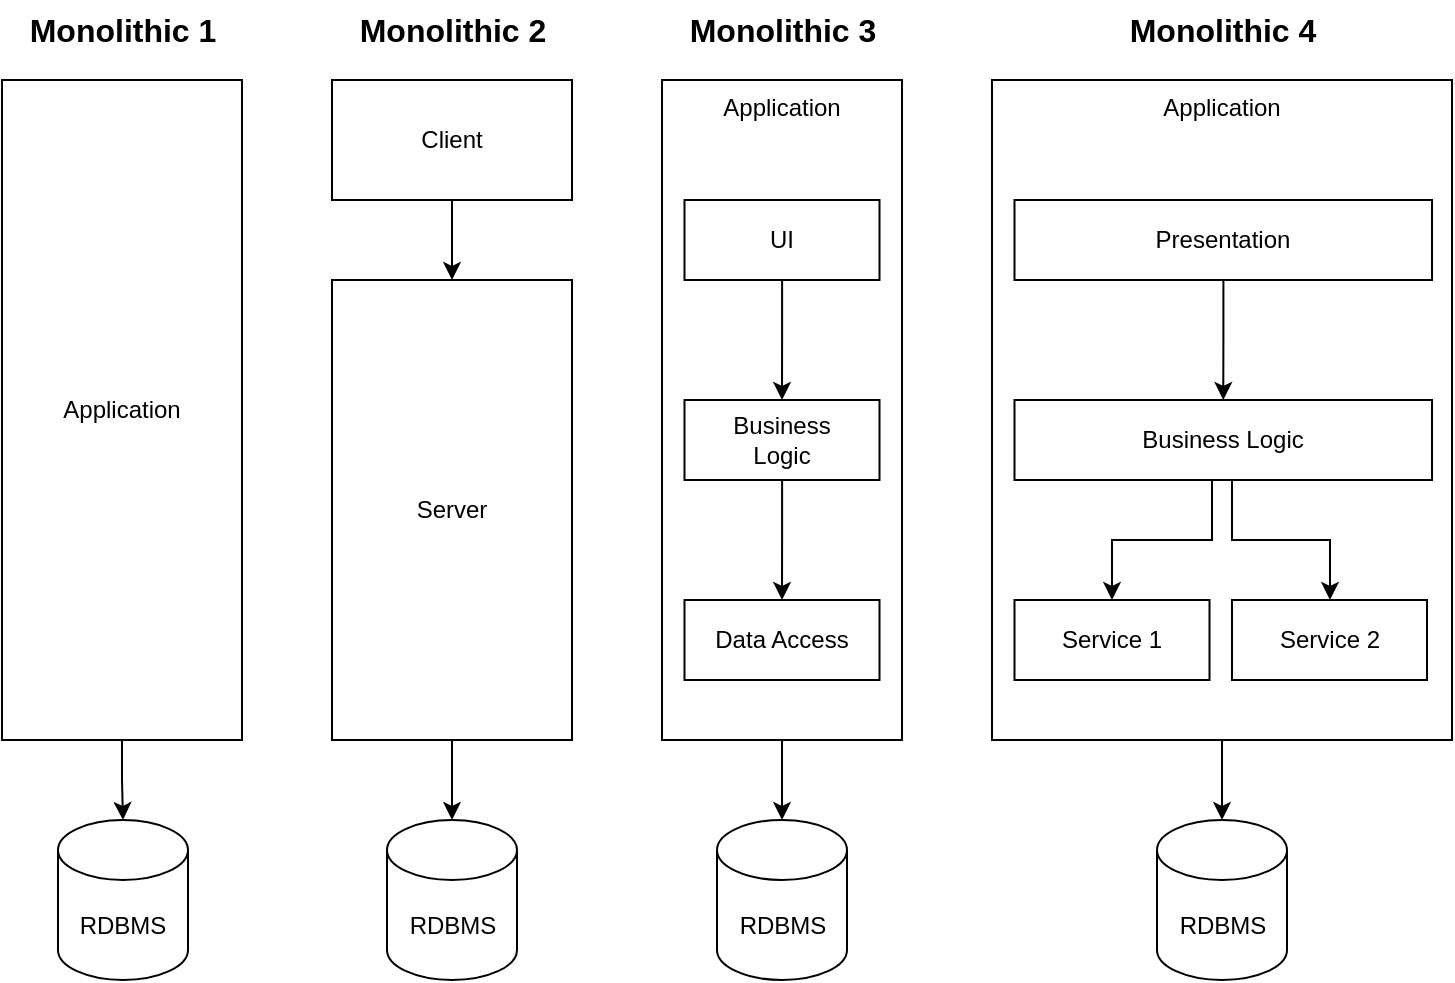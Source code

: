 <mxfile version="24.1.0" type="device">
  <diagram name="Page-1" id="cfrqWEWCc6vNaZNA7odI">
    <mxGraphModel dx="1218" dy="1191" grid="1" gridSize="10" guides="1" tooltips="1" connect="1" arrows="1" fold="1" page="1" pageScale="1" pageWidth="850" pageHeight="1100" math="0" shadow="0">
      <root>
        <mxCell id="0" />
        <mxCell id="1" parent="0" />
        <mxCell id="YpNG4ICl5QxOobUSiyVP-1" style="edgeStyle=orthogonalEdgeStyle;rounded=0;orthogonalLoop=1;jettySize=auto;html=1;" edge="1" parent="1" source="YpNG4ICl5QxOobUSiyVP-2" target="YpNG4ICl5QxOobUSiyVP-4">
          <mxGeometry relative="1" as="geometry" />
        </mxCell>
        <mxCell id="YpNG4ICl5QxOobUSiyVP-2" value="Application" style="rounded=0;whiteSpace=wrap;html=1;" vertex="1" parent="1">
          <mxGeometry x="365" y="240" width="120" height="330" as="geometry" />
        </mxCell>
        <mxCell id="YpNG4ICl5QxOobUSiyVP-3" value="Server" style="rounded=0;whiteSpace=wrap;html=1;" vertex="1" parent="1">
          <mxGeometry x="530" y="340" width="120" height="230" as="geometry" />
        </mxCell>
        <mxCell id="YpNG4ICl5QxOobUSiyVP-4" value="RDBMS" style="shape=cylinder3;whiteSpace=wrap;html=1;boundedLbl=1;backgroundOutline=1;size=15;" vertex="1" parent="1">
          <mxGeometry x="393" y="610" width="65" height="80" as="geometry" />
        </mxCell>
        <mxCell id="YpNG4ICl5QxOobUSiyVP-5" value="RDBMS" style="shape=cylinder3;whiteSpace=wrap;html=1;boundedLbl=1;backgroundOutline=1;size=15;" vertex="1" parent="1">
          <mxGeometry x="557.5" y="610" width="65" height="80" as="geometry" />
        </mxCell>
        <mxCell id="YpNG4ICl5QxOobUSiyVP-6" style="edgeStyle=orthogonalEdgeStyle;rounded=0;orthogonalLoop=1;jettySize=auto;html=1;" edge="1" parent="1" source="YpNG4ICl5QxOobUSiyVP-7" target="YpNG4ICl5QxOobUSiyVP-3">
          <mxGeometry relative="1" as="geometry" />
        </mxCell>
        <mxCell id="YpNG4ICl5QxOobUSiyVP-7" value="Client" style="rounded=0;whiteSpace=wrap;html=1;" vertex="1" parent="1">
          <mxGeometry x="530" y="240" width="120" height="60" as="geometry" />
        </mxCell>
        <mxCell id="YpNG4ICl5QxOobUSiyVP-8" value="Monolithic 1" style="text;html=1;align=center;verticalAlign=middle;resizable=0;points=[];autosize=1;strokeColor=none;fillColor=none;fontStyle=1;fontSize=16;" vertex="1" parent="1">
          <mxGeometry x="370" y="200" width="110" height="30" as="geometry" />
        </mxCell>
        <mxCell id="YpNG4ICl5QxOobUSiyVP-9" value="Monolithic 2" style="text;html=1;align=center;verticalAlign=middle;resizable=0;points=[];autosize=1;strokeColor=none;fillColor=none;fontStyle=1;fontSize=16;" vertex="1" parent="1">
          <mxGeometry x="535" y="200" width="110" height="30" as="geometry" />
        </mxCell>
        <mxCell id="YpNG4ICl5QxOobUSiyVP-10" style="edgeStyle=orthogonalEdgeStyle;rounded=0;orthogonalLoop=1;jettySize=auto;html=1;entryX=0.5;entryY=0;entryDx=0;entryDy=0;entryPerimeter=0;" edge="1" parent="1" source="YpNG4ICl5QxOobUSiyVP-3" target="YpNG4ICl5QxOobUSiyVP-5">
          <mxGeometry relative="1" as="geometry" />
        </mxCell>
        <mxCell id="YpNG4ICl5QxOobUSiyVP-11" value="Application" style="rounded=0;whiteSpace=wrap;html=1;verticalAlign=top;" vertex="1" parent="1">
          <mxGeometry x="695" y="240" width="120" height="330" as="geometry" />
        </mxCell>
        <mxCell id="YpNG4ICl5QxOobUSiyVP-12" value="RDBMS" style="shape=cylinder3;whiteSpace=wrap;html=1;boundedLbl=1;backgroundOutline=1;size=15;" vertex="1" parent="1">
          <mxGeometry x="722.5" y="610" width="65" height="80" as="geometry" />
        </mxCell>
        <mxCell id="YpNG4ICl5QxOobUSiyVP-15" value="Monolithic 3" style="text;html=1;align=center;verticalAlign=middle;resizable=0;points=[];autosize=1;strokeColor=none;fillColor=none;fontStyle=1;fontSize=16;" vertex="1" parent="1">
          <mxGeometry x="700" y="200" width="110" height="30" as="geometry" />
        </mxCell>
        <mxCell id="YpNG4ICl5QxOobUSiyVP-16" style="edgeStyle=orthogonalEdgeStyle;rounded=0;orthogonalLoop=1;jettySize=auto;html=1;entryX=0.5;entryY=0;entryDx=0;entryDy=0;entryPerimeter=0;" edge="1" parent="1" source="YpNG4ICl5QxOobUSiyVP-11" target="YpNG4ICl5QxOobUSiyVP-12">
          <mxGeometry relative="1" as="geometry" />
        </mxCell>
        <mxCell id="YpNG4ICl5QxOobUSiyVP-17" value="Application" style="rounded=0;whiteSpace=wrap;html=1;verticalAlign=top;" vertex="1" parent="1">
          <mxGeometry x="860" y="240" width="230" height="330" as="geometry" />
        </mxCell>
        <mxCell id="YpNG4ICl5QxOobUSiyVP-18" value="RDBMS" style="shape=cylinder3;whiteSpace=wrap;html=1;boundedLbl=1;backgroundOutline=1;size=15;" vertex="1" parent="1">
          <mxGeometry x="942.5" y="610" width="65" height="80" as="geometry" />
        </mxCell>
        <mxCell id="YpNG4ICl5QxOobUSiyVP-21" value="Monolithic 4" style="text;html=1;align=center;verticalAlign=middle;resizable=0;points=[];autosize=1;strokeColor=none;fillColor=none;fontStyle=1;fontSize=16;" vertex="1" parent="1">
          <mxGeometry x="920" y="200" width="110" height="30" as="geometry" />
        </mxCell>
        <mxCell id="YpNG4ICl5QxOobUSiyVP-22" style="edgeStyle=orthogonalEdgeStyle;rounded=0;orthogonalLoop=1;jettySize=auto;html=1;entryX=0.5;entryY=0;entryDx=0;entryDy=0;entryPerimeter=0;" edge="1" parent="1" source="YpNG4ICl5QxOobUSiyVP-17" target="YpNG4ICl5QxOobUSiyVP-18">
          <mxGeometry relative="1" as="geometry" />
        </mxCell>
        <mxCell id="YpNG4ICl5QxOobUSiyVP-27" style="edgeStyle=orthogonalEdgeStyle;rounded=0;orthogonalLoop=1;jettySize=auto;html=1;entryX=0.5;entryY=0;entryDx=0;entryDy=0;" edge="1" parent="1" source="YpNG4ICl5QxOobUSiyVP-23" target="YpNG4ICl5QxOobUSiyVP-25">
          <mxGeometry relative="1" as="geometry" />
        </mxCell>
        <mxCell id="YpNG4ICl5QxOobUSiyVP-23" value="UI" style="rounded=0;whiteSpace=wrap;html=1;" vertex="1" parent="1">
          <mxGeometry x="706.25" y="300" width="97.5" height="40" as="geometry" />
        </mxCell>
        <mxCell id="YpNG4ICl5QxOobUSiyVP-28" style="edgeStyle=orthogonalEdgeStyle;rounded=0;orthogonalLoop=1;jettySize=auto;html=1;entryX=0.5;entryY=0;entryDx=0;entryDy=0;" edge="1" parent="1" source="YpNG4ICl5QxOobUSiyVP-25" target="YpNG4ICl5QxOobUSiyVP-26">
          <mxGeometry relative="1" as="geometry" />
        </mxCell>
        <mxCell id="YpNG4ICl5QxOobUSiyVP-25" value="Business&lt;div&gt;Logic&lt;/div&gt;" style="rounded=0;whiteSpace=wrap;html=1;" vertex="1" parent="1">
          <mxGeometry x="706.25" y="400" width="97.5" height="40" as="geometry" />
        </mxCell>
        <mxCell id="YpNG4ICl5QxOobUSiyVP-26" value="Data Access" style="rounded=0;whiteSpace=wrap;html=1;" vertex="1" parent="1">
          <mxGeometry x="706.25" y="500" width="97.5" height="40" as="geometry" />
        </mxCell>
        <mxCell id="YpNG4ICl5QxOobUSiyVP-34" style="edgeStyle=orthogonalEdgeStyle;rounded=0;orthogonalLoop=1;jettySize=auto;html=1;entryX=0.5;entryY=0;entryDx=0;entryDy=0;" edge="1" parent="1" source="YpNG4ICl5QxOobUSiyVP-30" target="YpNG4ICl5QxOobUSiyVP-31">
          <mxGeometry relative="1" as="geometry" />
        </mxCell>
        <mxCell id="YpNG4ICl5QxOobUSiyVP-30" value="Presentation" style="rounded=0;whiteSpace=wrap;html=1;" vertex="1" parent="1">
          <mxGeometry x="871.25" y="300" width="208.75" height="40" as="geometry" />
        </mxCell>
        <mxCell id="YpNG4ICl5QxOobUSiyVP-35" style="edgeStyle=orthogonalEdgeStyle;rounded=0;orthogonalLoop=1;jettySize=auto;html=1;" edge="1" parent="1" source="YpNG4ICl5QxOobUSiyVP-31" target="YpNG4ICl5QxOobUSiyVP-32">
          <mxGeometry relative="1" as="geometry">
            <Array as="points">
              <mxPoint x="970" y="470" />
              <mxPoint x="920" y="470" />
            </Array>
          </mxGeometry>
        </mxCell>
        <mxCell id="YpNG4ICl5QxOobUSiyVP-36" style="edgeStyle=orthogonalEdgeStyle;rounded=0;orthogonalLoop=1;jettySize=auto;html=1;" edge="1" parent="1" source="YpNG4ICl5QxOobUSiyVP-31" target="YpNG4ICl5QxOobUSiyVP-33">
          <mxGeometry relative="1" as="geometry">
            <Array as="points">
              <mxPoint x="980" y="470" />
              <mxPoint x="1029" y="470" />
            </Array>
          </mxGeometry>
        </mxCell>
        <mxCell id="YpNG4ICl5QxOobUSiyVP-31" value="Business&amp;nbsp;&lt;span style=&quot;background-color: initial;&quot;&gt;Logic&lt;/span&gt;" style="rounded=0;whiteSpace=wrap;html=1;" vertex="1" parent="1">
          <mxGeometry x="871.25" y="400" width="208.75" height="40" as="geometry" />
        </mxCell>
        <mxCell id="YpNG4ICl5QxOobUSiyVP-32" value="Service 1" style="rounded=0;whiteSpace=wrap;html=1;" vertex="1" parent="1">
          <mxGeometry x="871.25" y="500" width="97.5" height="40" as="geometry" />
        </mxCell>
        <mxCell id="YpNG4ICl5QxOobUSiyVP-33" value="Service 2" style="rounded=0;whiteSpace=wrap;html=1;" vertex="1" parent="1">
          <mxGeometry x="980" y="500" width="97.5" height="40" as="geometry" />
        </mxCell>
      </root>
    </mxGraphModel>
  </diagram>
</mxfile>
